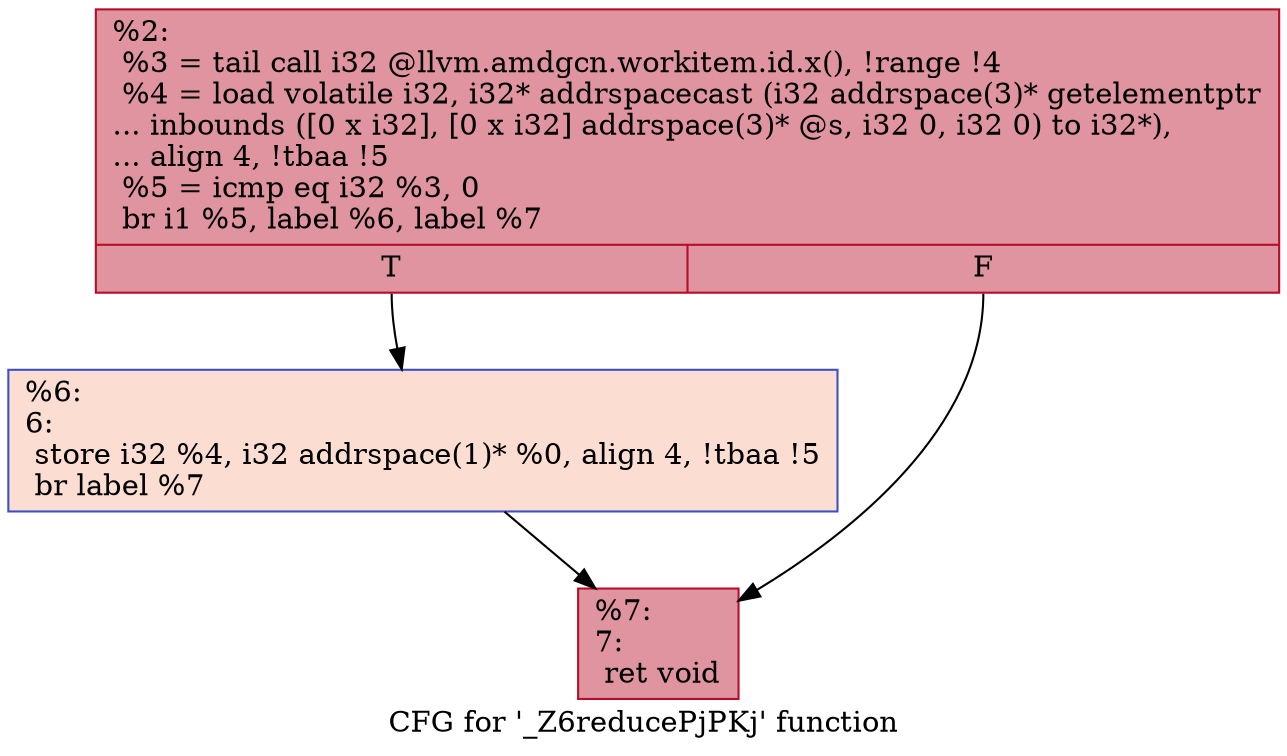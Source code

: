 digraph "CFG for '_Z6reducePjPKj' function" {
	label="CFG for '_Z6reducePjPKj' function";

	Node0x49f52c0 [shape=record,color="#b70d28ff", style=filled, fillcolor="#b70d2870",label="{%2:\l  %3 = tail call i32 @llvm.amdgcn.workitem.id.x(), !range !4\l  %4 = load volatile i32, i32* addrspacecast (i32 addrspace(3)* getelementptr\l... inbounds ([0 x i32], [0 x i32] addrspace(3)* @s, i32 0, i32 0) to i32*),\l... align 4, !tbaa !5\l  %5 = icmp eq i32 %3, 0\l  br i1 %5, label %6, label %7\l|{<s0>T|<s1>F}}"];
	Node0x49f52c0:s0 -> Node0x49f6c40;
	Node0x49f52c0:s1 -> Node0x49f6cd0;
	Node0x49f6c40 [shape=record,color="#3d50c3ff", style=filled, fillcolor="#f7b39670",label="{%6:\l6:                                                \l  store i32 %4, i32 addrspace(1)* %0, align 4, !tbaa !5\l  br label %7\l}"];
	Node0x49f6c40 -> Node0x49f6cd0;
	Node0x49f6cd0 [shape=record,color="#b70d28ff", style=filled, fillcolor="#b70d2870",label="{%7:\l7:                                                \l  ret void\l}"];
}
